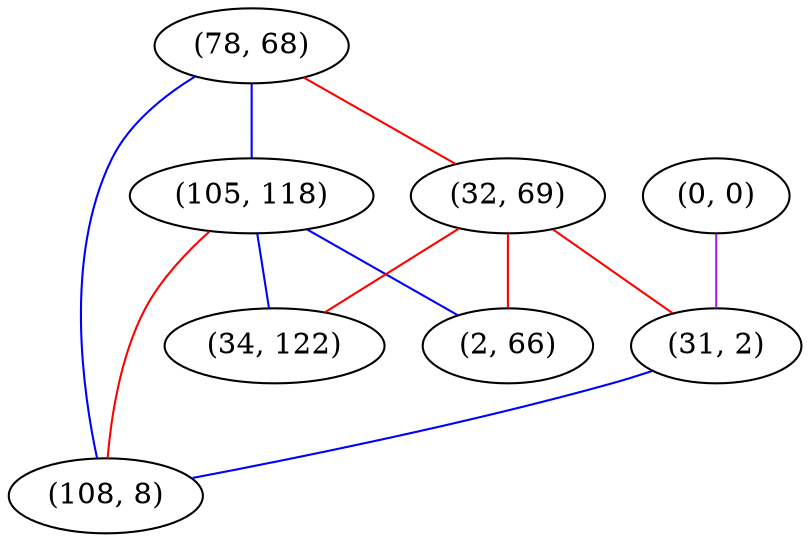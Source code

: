 graph "" {
"(0, 0)";
"(78, 68)";
"(105, 118)";
"(32, 69)";
"(31, 2)";
"(2, 66)";
"(108, 8)";
"(34, 122)";
"(0, 0)" -- "(31, 2)"  [color=purple, key=0, weight=4];
"(78, 68)" -- "(105, 118)"  [color=blue, key=0, weight=3];
"(78, 68)" -- "(32, 69)"  [color=red, key=0, weight=1];
"(78, 68)" -- "(108, 8)"  [color=blue, key=0, weight=3];
"(105, 118)" -- "(2, 66)"  [color=blue, key=0, weight=3];
"(105, 118)" -- "(34, 122)"  [color=blue, key=0, weight=3];
"(105, 118)" -- "(108, 8)"  [color=red, key=0, weight=1];
"(32, 69)" -- "(34, 122)"  [color=red, key=0, weight=1];
"(32, 69)" -- "(31, 2)"  [color=red, key=0, weight=1];
"(32, 69)" -- "(2, 66)"  [color=red, key=0, weight=1];
"(31, 2)" -- "(108, 8)"  [color=blue, key=0, weight=3];
}
